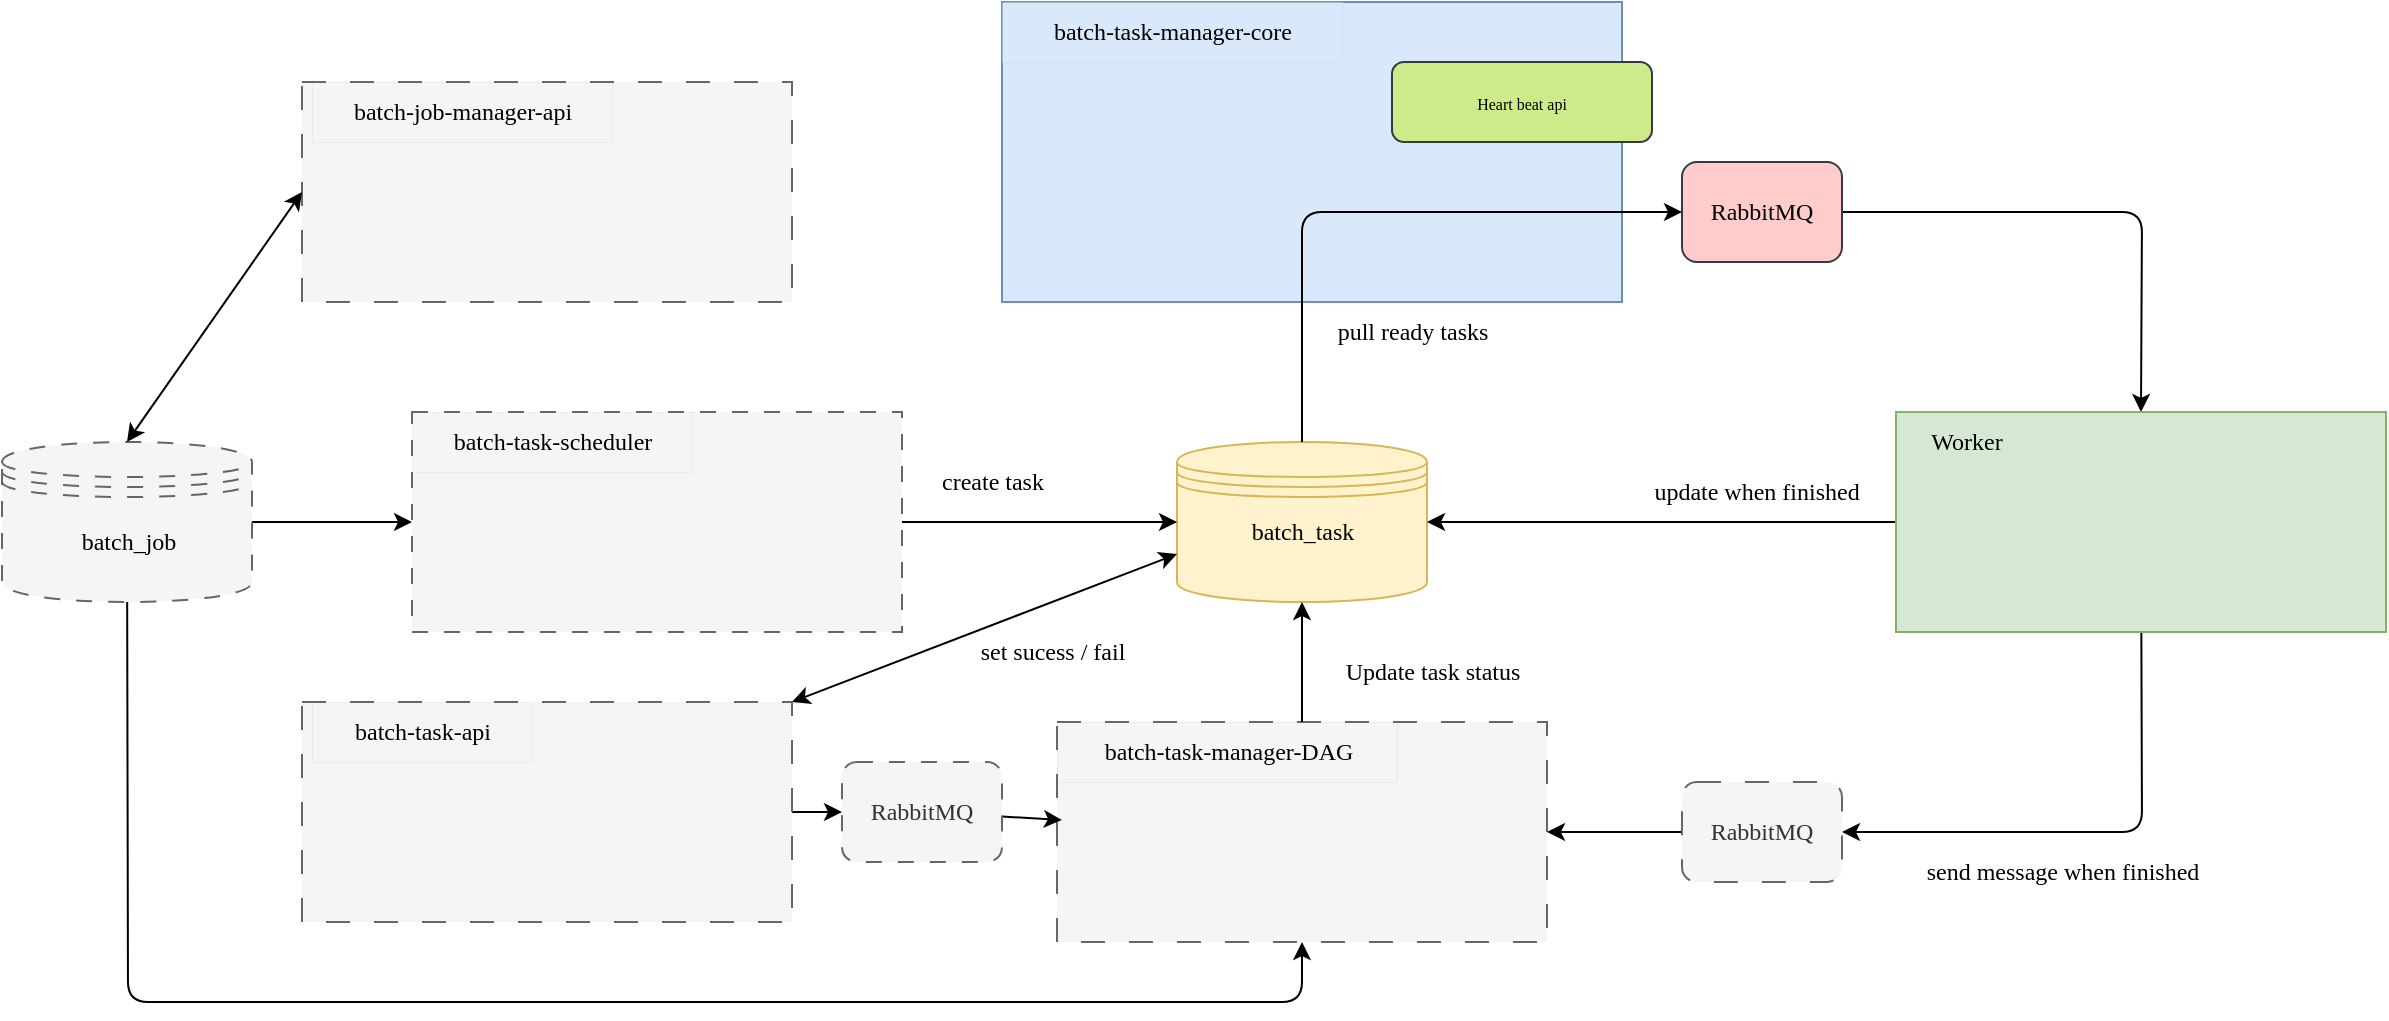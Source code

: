 <mxfile>
    <diagram id="HeN5CL0FuJIpi5kEhHD1" name="Page-1">
        <mxGraphModel dx="1482" dy="561" grid="1" gridSize="10" guides="1" tooltips="1" connect="1" arrows="1" fold="1" page="1" pageScale="1" pageWidth="850" pageHeight="1100" math="0" shadow="0">
            <root>
                <mxCell id="0"/>
                <mxCell id="1" parent="0"/>
                <mxCell id="4" value="" style="shape=datastore;whiteSpace=wrap;html=1;fillColor=#fff2cc;strokeColor=#d6b656;" parent="1" vertex="1">
                    <mxGeometry x="277.5" y="280" width="125" height="80" as="geometry"/>
                </mxCell>
                <mxCell id="6" value="&lt;font face=&quot;Comic Sans MS&quot;&gt;batch_task&lt;/font&gt;" style="text;html=1;align=center;verticalAlign=middle;resizable=0;points=[];autosize=1;strokeColor=none;fillColor=none;" parent="1" vertex="1">
                    <mxGeometry x="295" y="310" width="90" height="30" as="geometry"/>
                </mxCell>
                <mxCell id="10" value="" style="rounded=0;whiteSpace=wrap;html=1;fillColor=#dae8fc;strokeColor=#6c8ebf;" parent="1" vertex="1">
                    <mxGeometry x="190" y="60" width="310" height="150" as="geometry"/>
                </mxCell>
                <mxCell id="11" value="&lt;font face=&quot;Comic Sans MS&quot;&gt;batch-task-manager-core&lt;/font&gt;" style="text;html=1;align=center;verticalAlign=middle;resizable=0;points=[];autosize=1;strokeColor=#6c8ebf;fillColor=#dae8fc;strokeWidth=0;" parent="1" vertex="1">
                    <mxGeometry x="190" y="60" width="170" height="30" as="geometry"/>
                </mxCell>
                <mxCell id="45" style="edgeStyle=none;html=1;entryX=0.5;entryY=0;entryDx=0;entryDy=0;" parent="1" source="13" target="43" edge="1">
                    <mxGeometry relative="1" as="geometry">
                        <Array as="points">
                            <mxPoint x="760" y="165"/>
                        </Array>
                    </mxGeometry>
                </mxCell>
                <mxCell id="13" value="&lt;font face=&quot;Comic Sans MS&quot;&gt;RabbitMQ&lt;/font&gt;" style="rounded=1;whiteSpace=wrap;html=1;fillColor=#ffcccc;strokeColor=#36393d;" parent="1" vertex="1">
                    <mxGeometry x="530" y="140" width="80" height="50" as="geometry"/>
                </mxCell>
                <mxCell id="14" value="" style="endArrow=classic;html=1;entryX=0;entryY=0.5;entryDx=0;entryDy=0;exitX=0.5;exitY=0;exitDx=0;exitDy=0;" parent="1" source="4" target="13" edge="1">
                    <mxGeometry width="50" height="50" relative="1" as="geometry">
                        <mxPoint x="490" y="310" as="sourcePoint"/>
                        <mxPoint x="400" y="260" as="targetPoint"/>
                        <Array as="points">
                            <mxPoint x="340" y="165"/>
                        </Array>
                    </mxGeometry>
                </mxCell>
                <mxCell id="20" value="&lt;font style=&quot;font-size: 8px;&quot; face=&quot;Comic Sans MS&quot;&gt;Heart beat api&lt;/font&gt;" style="rounded=1;whiteSpace=wrap;html=1;fillColor=#cdeb8b;strokeColor=#36393d;" parent="1" vertex="1">
                    <mxGeometry x="385" y="90" width="130" height="40" as="geometry"/>
                </mxCell>
                <mxCell id="31" value="&lt;font face=&quot;Comic Sans MS&quot;&gt;pull ready tasks&lt;/font&gt;" style="text;html=1;align=center;verticalAlign=middle;resizable=0;points=[];autosize=1;strokeColor=none;fillColor=none;strokeWidth=0;" parent="1" vertex="1">
                    <mxGeometry x="340" y="210" width="110" height="30" as="geometry"/>
                </mxCell>
                <mxCell id="32" value="" style="rounded=0;whiteSpace=wrap;html=1;fillColor=#f5f5f5;strokeColor=#666666;dashed=1;dashPattern=12 12;fontColor=#333333;" parent="1" vertex="1">
                    <mxGeometry x="217.5" y="420" width="245" height="110" as="geometry"/>
                </mxCell>
                <mxCell id="36" value="&lt;font face=&quot;Comic Sans MS&quot;&gt;batch-task-manager-DAG&lt;/font&gt;" style="text;html=1;align=center;verticalAlign=middle;resizable=0;points=[];autosize=1;strokeColor=#6c8ebf;fillColor=none;strokeWidth=0;" parent="1" vertex="1">
                    <mxGeometry x="217.5" y="420" width="170" height="30" as="geometry"/>
                </mxCell>
                <mxCell id="37" value="&lt;font face=&quot;Comic Sans MS&quot;&gt;Update task status&lt;/font&gt;" style="text;html=1;align=center;verticalAlign=middle;resizable=0;points=[];autosize=1;strokeColor=none;fillColor=none;strokeWidth=0;" parent="1" vertex="1">
                    <mxGeometry x="340" y="380" width="130" height="30" as="geometry"/>
                </mxCell>
                <mxCell id="38" value="" style="endArrow=classic;html=1;exitX=0.5;exitY=0;exitDx=0;exitDy=0;entryX=0.5;entryY=1;entryDx=0;entryDy=0;" parent="1" source="32" target="4" edge="1">
                    <mxGeometry width="50" height="50" relative="1" as="geometry">
                        <mxPoint x="300" y="400" as="sourcePoint"/>
                        <mxPoint x="440" y="270" as="targetPoint"/>
                    </mxGeometry>
                </mxCell>
                <mxCell id="52" style="edgeStyle=none;html=1;entryX=0;entryY=0.5;entryDx=0;entryDy=0;" parent="1" source="39" target="50" edge="1">
                    <mxGeometry relative="1" as="geometry"/>
                </mxCell>
                <mxCell id="69" style="edgeStyle=none;html=1;entryX=0.5;entryY=1;entryDx=0;entryDy=0;" edge="1" parent="1" source="39" target="32">
                    <mxGeometry relative="1" as="geometry">
                        <Array as="points">
                            <mxPoint x="-247" y="560"/>
                            <mxPoint x="40" y="560"/>
                            <mxPoint x="340" y="560"/>
                        </Array>
                    </mxGeometry>
                </mxCell>
                <mxCell id="39" value="" style="shape=datastore;whiteSpace=wrap;html=1;fillColor=#f5f5f5;strokeColor=#666666;dashed=1;dashPattern=8 8;fontColor=#333333;" parent="1" vertex="1">
                    <mxGeometry x="-310" y="280" width="125" height="80" as="geometry"/>
                </mxCell>
                <mxCell id="40" value="&lt;font face=&quot;Comic Sans MS&quot;&gt;batch_job&lt;/font&gt;" style="text;html=1;align=center;verticalAlign=middle;resizable=0;points=[];autosize=1;strokeColor=none;fillColor=none;" parent="1" vertex="1">
                    <mxGeometry x="-287.5" y="315" width="80" height="30" as="geometry"/>
                </mxCell>
                <mxCell id="42" style="edgeStyle=none;html=1;entryX=1;entryY=0.5;entryDx=0;entryDy=0;" parent="1" source="41" target="32" edge="1">
                    <mxGeometry relative="1" as="geometry"/>
                </mxCell>
                <mxCell id="41" value="&lt;font face=&quot;Comic Sans MS&quot;&gt;RabbitMQ&lt;/font&gt;" style="rounded=1;whiteSpace=wrap;html=1;fillColor=#f5f5f5;strokeColor=#666666;dashed=1;dashPattern=12 12;fontColor=#333333;" parent="1" vertex="1">
                    <mxGeometry x="530" y="450" width="80" height="50" as="geometry"/>
                </mxCell>
                <mxCell id="46" style="edgeStyle=none;html=1;entryX=1;entryY=0.5;entryDx=0;entryDy=0;" parent="1" source="43" target="41" edge="1">
                    <mxGeometry relative="1" as="geometry">
                        <Array as="points">
                            <mxPoint x="760" y="475"/>
                        </Array>
                    </mxGeometry>
                </mxCell>
                <mxCell id="48" style="edgeStyle=none;html=1;entryX=1;entryY=0.5;entryDx=0;entryDy=0;" parent="1" source="43" target="4" edge="1">
                    <mxGeometry relative="1" as="geometry"/>
                </mxCell>
                <mxCell id="43" value="" style="rounded=0;whiteSpace=wrap;html=1;fillColor=#d5e8d4;strokeColor=#82b366;" parent="1" vertex="1">
                    <mxGeometry x="637" y="265" width="245" height="110" as="geometry"/>
                </mxCell>
                <mxCell id="44" value="&lt;font face=&quot;Comic Sans MS&quot;&gt;Worker&lt;/font&gt;" style="text;html=1;align=center;verticalAlign=middle;resizable=0;points=[];autosize=1;strokeColor=none;fillColor=none;strokeWidth=0;" parent="1" vertex="1">
                    <mxGeometry x="637" y="265" width="70" height="30" as="geometry"/>
                </mxCell>
                <mxCell id="47" value="&lt;font face=&quot;Comic Sans MS&quot;&gt;send message when finished&lt;/font&gt;" style="text;html=1;align=center;verticalAlign=middle;resizable=0;points=[];autosize=1;strokeColor=none;fillColor=none;strokeWidth=0;" parent="1" vertex="1">
                    <mxGeometry x="630" y="480" width="180" height="30" as="geometry"/>
                </mxCell>
                <mxCell id="49" value="&lt;font face=&quot;Comic Sans MS&quot;&gt;update when finished&lt;/font&gt;" style="text;html=1;align=center;verticalAlign=middle;resizable=0;points=[];autosize=1;strokeColor=none;fillColor=none;strokeWidth=0;" parent="1" vertex="1">
                    <mxGeometry x="497" y="290" width="140" height="30" as="geometry"/>
                </mxCell>
                <mxCell id="53" style="edgeStyle=none;html=1;entryX=0;entryY=0.5;entryDx=0;entryDy=0;" parent="1" source="50" target="4" edge="1">
                    <mxGeometry relative="1" as="geometry"/>
                </mxCell>
                <mxCell id="50" value="" style="rounded=0;whiteSpace=wrap;html=1;fillColor=#f5f5f5;strokeColor=#666666;dashed=1;dashPattern=8 8;fontColor=#333333;" parent="1" vertex="1">
                    <mxGeometry x="-105" y="265" width="245" height="110" as="geometry"/>
                </mxCell>
                <mxCell id="51" value="&lt;font face=&quot;Comic Sans MS&quot;&gt;batch-task-scheduler&lt;/font&gt;" style="text;html=1;align=center;verticalAlign=middle;resizable=0;points=[];autosize=1;strokeColor=#6c8ebf;fillColor=none;strokeWidth=0;" parent="1" vertex="1">
                    <mxGeometry x="-105" y="265" width="140" height="30" as="geometry"/>
                </mxCell>
                <mxCell id="54" value="&lt;font face=&quot;Comic Sans MS&quot;&gt;create task&lt;/font&gt;" style="text;html=1;align=center;verticalAlign=middle;resizable=0;points=[];autosize=1;strokeColor=none;fillColor=none;strokeWidth=0;" parent="1" vertex="1">
                    <mxGeometry x="140" y="285" width="90" height="30" as="geometry"/>
                </mxCell>
                <mxCell id="60" value="" style="edgeStyle=none;html=1;" parent="1" source="55" target="59" edge="1">
                    <mxGeometry relative="1" as="geometry"/>
                </mxCell>
                <mxCell id="55" value="" style="rounded=0;whiteSpace=wrap;html=1;fillColor=#f5f5f5;strokeColor=#666666;dashed=1;dashPattern=12 12;fontColor=#333333;" parent="1" vertex="1">
                    <mxGeometry x="-160" y="410" width="245" height="110" as="geometry"/>
                </mxCell>
                <mxCell id="56" value="&lt;font face=&quot;Comic Sans MS&quot;&gt;batch-task-api&lt;/font&gt;" style="text;html=1;align=center;verticalAlign=middle;resizable=0;points=[];autosize=1;strokeColor=#6c8ebf;fillColor=none;strokeWidth=0;" parent="1" vertex="1">
                    <mxGeometry x="-155" y="410" width="110" height="30" as="geometry"/>
                </mxCell>
                <mxCell id="61" value="" style="edgeStyle=none;html=1;entryX=0.01;entryY=0.445;entryDx=0;entryDy=0;entryPerimeter=0;" parent="1" source="59" target="32" edge="1">
                    <mxGeometry relative="1" as="geometry"/>
                </mxCell>
                <mxCell id="59" value="&lt;font face=&quot;Comic Sans MS&quot;&gt;RabbitMQ&lt;/font&gt;" style="rounded=1;whiteSpace=wrap;html=1;fillColor=#f5f5f5;strokeColor=#666666;dashed=1;dashPattern=8 8;fontColor=#333333;" parent="1" vertex="1">
                    <mxGeometry x="110" y="440" width="80" height="50" as="geometry"/>
                </mxCell>
                <mxCell id="62" value="&lt;font face=&quot;Comic Sans MS&quot;&gt;set sucess / fail&lt;/font&gt;" style="text;html=1;align=center;verticalAlign=middle;resizable=0;points=[];autosize=1;strokeColor=none;fillColor=none;strokeWidth=0;" parent="1" vertex="1">
                    <mxGeometry x="160" y="370" width="110" height="30" as="geometry"/>
                </mxCell>
                <mxCell id="64" value="" style="rounded=0;whiteSpace=wrap;html=1;fillColor=#f5f5f5;strokeColor=#666666;dashed=1;dashPattern=12 12;fontColor=#333333;" parent="1" vertex="1">
                    <mxGeometry x="-160" y="100" width="245" height="110" as="geometry"/>
                </mxCell>
                <mxCell id="65" value="&lt;font face=&quot;Comic Sans MS&quot;&gt;batch-job-manager-api&lt;/font&gt;" style="text;html=1;align=center;verticalAlign=middle;resizable=0;points=[];autosize=1;strokeColor=#6c8ebf;fillColor=none;strokeWidth=0;" parent="1" vertex="1">
                    <mxGeometry x="-155" y="100" width="150" height="30" as="geometry"/>
                </mxCell>
                <mxCell id="67" value="" style="endArrow=classic;startArrow=classic;html=1;entryX=0;entryY=0.5;entryDx=0;entryDy=0;exitX=0.5;exitY=0;exitDx=0;exitDy=0;" parent="1" source="39" target="64" edge="1">
                    <mxGeometry width="50" height="50" relative="1" as="geometry">
                        <mxPoint x="-120" y="310" as="sourcePoint"/>
                        <mxPoint x="-70" y="260" as="targetPoint"/>
                    </mxGeometry>
                </mxCell>
                <mxCell id="68" value="" style="endArrow=classic;startArrow=classic;html=1;entryX=0;entryY=0.7;entryDx=0;entryDy=0;exitX=1;exitY=0;exitDx=0;exitDy=0;" parent="1" source="55" target="4" edge="1">
                    <mxGeometry width="50" height="50" relative="1" as="geometry">
                        <mxPoint x="-40" y="400" as="sourcePoint"/>
                        <mxPoint x="10" y="350" as="targetPoint"/>
                    </mxGeometry>
                </mxCell>
            </root>
        </mxGraphModel>
    </diagram>
</mxfile>
